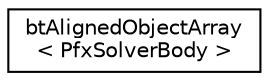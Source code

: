 digraph "Graphical Class Hierarchy"
{
  edge [fontname="Helvetica",fontsize="10",labelfontname="Helvetica",labelfontsize="10"];
  node [fontname="Helvetica",fontsize="10",shape=record];
  rankdir="LR";
  Node1 [label="btAlignedObjectArray\l\< PfxSolverBody \>",height=0.2,width=0.4,color="black", fillcolor="white", style="filled",URL="$classbt_aligned_object_array.html"];
}
